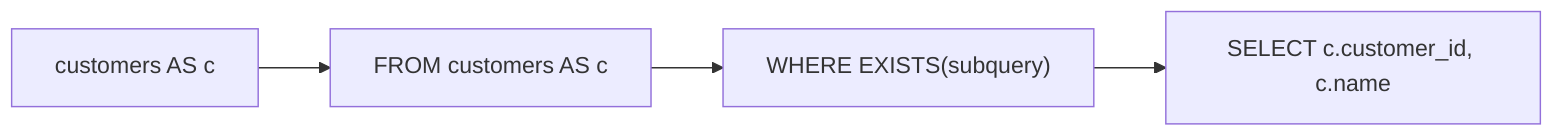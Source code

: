 flowchart LR
    node_0[customers AS c]
    node_1[FROM customers AS c]
    node_2["WHERE EXISTS(subquery)"]
    node_3["SELECT c.customer_id, c.name"]
    node_0 --> node_1
    node_1 --> node_2
    node_2 --> node_3